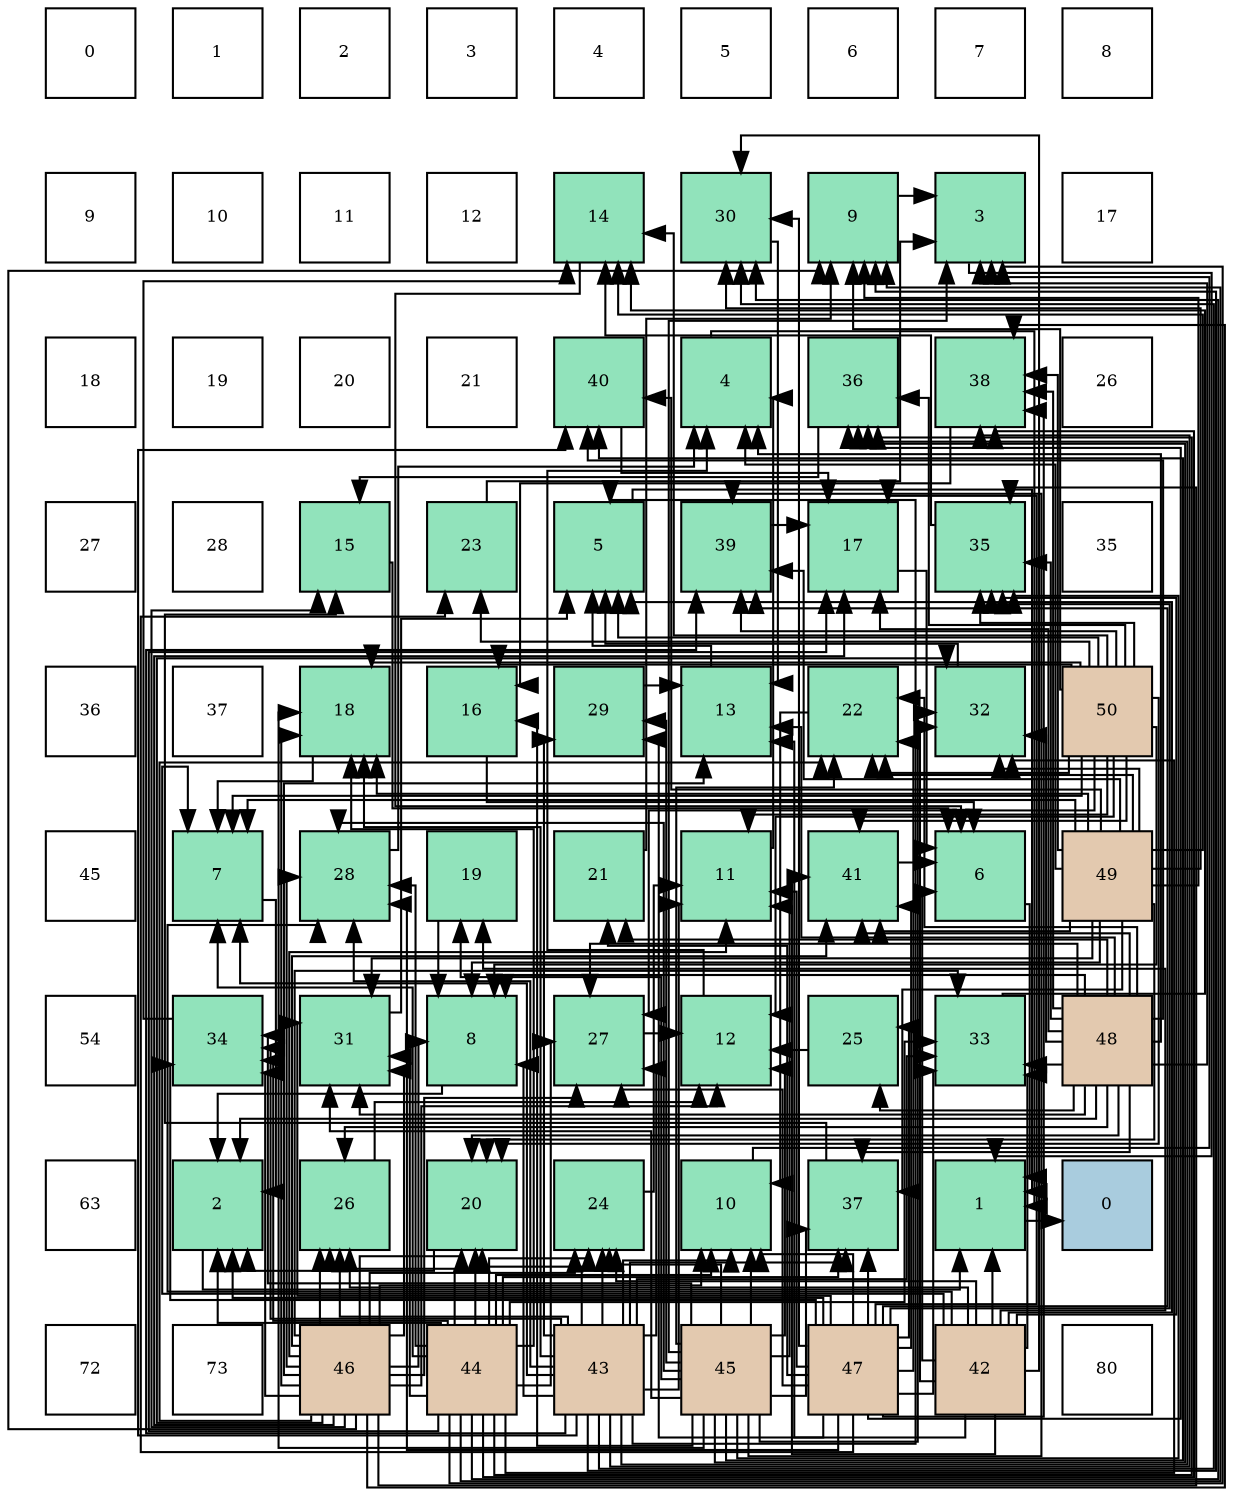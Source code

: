 digraph layout{
 rankdir=TB;
 splines=ortho;
 node [style=filled shape=square fixedsize=true width=0.6];
0[label="0", fontsize=8, fillcolor="#ffffff"];
1[label="1", fontsize=8, fillcolor="#ffffff"];
2[label="2", fontsize=8, fillcolor="#ffffff"];
3[label="3", fontsize=8, fillcolor="#ffffff"];
4[label="4", fontsize=8, fillcolor="#ffffff"];
5[label="5", fontsize=8, fillcolor="#ffffff"];
6[label="6", fontsize=8, fillcolor="#ffffff"];
7[label="7", fontsize=8, fillcolor="#ffffff"];
8[label="8", fontsize=8, fillcolor="#ffffff"];
9[label="9", fontsize=8, fillcolor="#ffffff"];
10[label="10", fontsize=8, fillcolor="#ffffff"];
11[label="11", fontsize=8, fillcolor="#ffffff"];
12[label="12", fontsize=8, fillcolor="#ffffff"];
13[label="14", fontsize=8, fillcolor="#91e3bb"];
14[label="30", fontsize=8, fillcolor="#91e3bb"];
15[label="9", fontsize=8, fillcolor="#91e3bb"];
16[label="3", fontsize=8, fillcolor="#91e3bb"];
17[label="17", fontsize=8, fillcolor="#ffffff"];
18[label="18", fontsize=8, fillcolor="#ffffff"];
19[label="19", fontsize=8, fillcolor="#ffffff"];
20[label="20", fontsize=8, fillcolor="#ffffff"];
21[label="21", fontsize=8, fillcolor="#ffffff"];
22[label="40", fontsize=8, fillcolor="#91e3bb"];
23[label="4", fontsize=8, fillcolor="#91e3bb"];
24[label="36", fontsize=8, fillcolor="#91e3bb"];
25[label="38", fontsize=8, fillcolor="#91e3bb"];
26[label="26", fontsize=8, fillcolor="#ffffff"];
27[label="27", fontsize=8, fillcolor="#ffffff"];
28[label="28", fontsize=8, fillcolor="#ffffff"];
29[label="15", fontsize=8, fillcolor="#91e3bb"];
30[label="23", fontsize=8, fillcolor="#91e3bb"];
31[label="5", fontsize=8, fillcolor="#91e3bb"];
32[label="39", fontsize=8, fillcolor="#91e3bb"];
33[label="17", fontsize=8, fillcolor="#91e3bb"];
34[label="35", fontsize=8, fillcolor="#91e3bb"];
35[label="35", fontsize=8, fillcolor="#ffffff"];
36[label="36", fontsize=8, fillcolor="#ffffff"];
37[label="37", fontsize=8, fillcolor="#ffffff"];
38[label="18", fontsize=8, fillcolor="#91e3bb"];
39[label="16", fontsize=8, fillcolor="#91e3bb"];
40[label="29", fontsize=8, fillcolor="#91e3bb"];
41[label="13", fontsize=8, fillcolor="#91e3bb"];
42[label="22", fontsize=8, fillcolor="#91e3bb"];
43[label="32", fontsize=8, fillcolor="#91e3bb"];
44[label="50", fontsize=8, fillcolor="#e3c9af"];
45[label="45", fontsize=8, fillcolor="#ffffff"];
46[label="7", fontsize=8, fillcolor="#91e3bb"];
47[label="28", fontsize=8, fillcolor="#91e3bb"];
48[label="19", fontsize=8, fillcolor="#91e3bb"];
49[label="21", fontsize=8, fillcolor="#91e3bb"];
50[label="11", fontsize=8, fillcolor="#91e3bb"];
51[label="41", fontsize=8, fillcolor="#91e3bb"];
52[label="6", fontsize=8, fillcolor="#91e3bb"];
53[label="49", fontsize=8, fillcolor="#e3c9af"];
54[label="54", fontsize=8, fillcolor="#ffffff"];
55[label="34", fontsize=8, fillcolor="#91e3bb"];
56[label="31", fontsize=8, fillcolor="#91e3bb"];
57[label="8", fontsize=8, fillcolor="#91e3bb"];
58[label="27", fontsize=8, fillcolor="#91e3bb"];
59[label="12", fontsize=8, fillcolor="#91e3bb"];
60[label="25", fontsize=8, fillcolor="#91e3bb"];
61[label="33", fontsize=8, fillcolor="#91e3bb"];
62[label="48", fontsize=8, fillcolor="#e3c9af"];
63[label="63", fontsize=8, fillcolor="#ffffff"];
64[label="2", fontsize=8, fillcolor="#91e3bb"];
65[label="26", fontsize=8, fillcolor="#91e3bb"];
66[label="20", fontsize=8, fillcolor="#91e3bb"];
67[label="24", fontsize=8, fillcolor="#91e3bb"];
68[label="10", fontsize=8, fillcolor="#91e3bb"];
69[label="37", fontsize=8, fillcolor="#91e3bb"];
70[label="1", fontsize=8, fillcolor="#91e3bb"];
71[label="0", fontsize=8, fillcolor="#a9ccde"];
72[label="72", fontsize=8, fillcolor="#ffffff"];
73[label="73", fontsize=8, fillcolor="#ffffff"];
74[label="46", fontsize=8, fillcolor="#e3c9af"];
75[label="44", fontsize=8, fillcolor="#e3c9af"];
76[label="43", fontsize=8, fillcolor="#e3c9af"];
77[label="45", fontsize=8, fillcolor="#e3c9af"];
78[label="47", fontsize=8, fillcolor="#e3c9af"];
79[label="42", fontsize=8, fillcolor="#e3c9af"];
80[label="80", fontsize=8, fillcolor="#ffffff"];
edge [constraint=false, style=vis];70 -> 71;
64 -> 70;
16 -> 70;
23 -> 70;
31 -> 70;
52 -> 70;
46 -> 64;
57 -> 64;
15 -> 16;
68 -> 16;
50 -> 23;
59 -> 23;
41 -> 31;
13 -> 52;
29 -> 52;
39 -> 52;
33 -> 52;
38 -> 46;
48 -> 57;
66 -> 64;
49 -> 15;
42 -> 68;
30 -> 16;
67 -> 50;
60 -> 59;
65 -> 59;
58 -> 59;
47 -> 23;
40 -> 41;
14 -> 41;
56 -> 31;
43 -> 31;
61 -> 13;
55 -> 13;
34 -> 13;
24 -> 29;
69 -> 29;
25 -> 39;
32 -> 33;
22 -> 33;
51 -> 52;
79 -> 70;
79 -> 31;
79 -> 52;
79 -> 46;
79 -> 50;
79 -> 41;
79 -> 48;
79 -> 67;
79 -> 65;
79 -> 47;
79 -> 14;
79 -> 43;
79 -> 61;
79 -> 34;
76 -> 31;
76 -> 46;
76 -> 57;
76 -> 15;
76 -> 68;
76 -> 50;
76 -> 38;
76 -> 66;
76 -> 67;
76 -> 65;
76 -> 58;
76 -> 47;
76 -> 40;
76 -> 14;
76 -> 61;
76 -> 55;
76 -> 24;
76 -> 69;
76 -> 25;
76 -> 32;
76 -> 22;
75 -> 64;
75 -> 16;
75 -> 46;
75 -> 15;
75 -> 68;
75 -> 33;
75 -> 38;
75 -> 66;
75 -> 67;
75 -> 65;
75 -> 58;
75 -> 47;
75 -> 14;
75 -> 56;
75 -> 43;
75 -> 61;
75 -> 55;
75 -> 24;
75 -> 69;
75 -> 25;
77 -> 16;
77 -> 68;
77 -> 59;
77 -> 39;
77 -> 38;
77 -> 48;
77 -> 42;
77 -> 67;
77 -> 47;
77 -> 40;
77 -> 56;
77 -> 43;
77 -> 55;
77 -> 34;
77 -> 24;
77 -> 69;
77 -> 32;
77 -> 22;
77 -> 51;
74 -> 57;
74 -> 15;
74 -> 68;
74 -> 50;
74 -> 59;
74 -> 41;
74 -> 29;
74 -> 33;
74 -> 38;
74 -> 66;
74 -> 42;
74 -> 67;
74 -> 65;
74 -> 58;
74 -> 47;
74 -> 56;
74 -> 43;
74 -> 61;
74 -> 55;
74 -> 34;
74 -> 25;
74 -> 51;
78 -> 64;
78 -> 68;
78 -> 50;
78 -> 33;
78 -> 49;
78 -> 42;
78 -> 30;
78 -> 60;
78 -> 58;
78 -> 47;
78 -> 40;
78 -> 14;
78 -> 56;
78 -> 61;
78 -> 55;
78 -> 34;
78 -> 24;
78 -> 69;
78 -> 25;
78 -> 32;
78 -> 51;
62 -> 64;
62 -> 16;
62 -> 23;
62 -> 57;
62 -> 41;
62 -> 33;
62 -> 66;
62 -> 49;
62 -> 42;
62 -> 60;
62 -> 65;
62 -> 58;
62 -> 56;
62 -> 43;
62 -> 61;
62 -> 34;
62 -> 69;
62 -> 25;
62 -> 22;
62 -> 51;
53 -> 23;
53 -> 46;
53 -> 57;
53 -> 15;
53 -> 13;
53 -> 38;
53 -> 66;
53 -> 42;
53 -> 14;
53 -> 56;
53 -> 43;
53 -> 69;
53 -> 25;
53 -> 32;
53 -> 22;
53 -> 51;
44 -> 31;
44 -> 46;
44 -> 57;
44 -> 15;
44 -> 50;
44 -> 59;
44 -> 13;
44 -> 39;
44 -> 38;
44 -> 66;
44 -> 42;
44 -> 30;
44 -> 58;
44 -> 34;
44 -> 24;
44 -> 32;
44 -> 51;
edge [constraint=true, style=invis];
0 -> 9 -> 18 -> 27 -> 36 -> 45 -> 54 -> 63 -> 72;
1 -> 10 -> 19 -> 28 -> 37 -> 46 -> 55 -> 64 -> 73;
2 -> 11 -> 20 -> 29 -> 38 -> 47 -> 56 -> 65 -> 74;
3 -> 12 -> 21 -> 30 -> 39 -> 48 -> 57 -> 66 -> 75;
4 -> 13 -> 22 -> 31 -> 40 -> 49 -> 58 -> 67 -> 76;
5 -> 14 -> 23 -> 32 -> 41 -> 50 -> 59 -> 68 -> 77;
6 -> 15 -> 24 -> 33 -> 42 -> 51 -> 60 -> 69 -> 78;
7 -> 16 -> 25 -> 34 -> 43 -> 52 -> 61 -> 70 -> 79;
8 -> 17 -> 26 -> 35 -> 44 -> 53 -> 62 -> 71 -> 80;
rank = same {0 -> 1 -> 2 -> 3 -> 4 -> 5 -> 6 -> 7 -> 8};
rank = same {9 -> 10 -> 11 -> 12 -> 13 -> 14 -> 15 -> 16 -> 17};
rank = same {18 -> 19 -> 20 -> 21 -> 22 -> 23 -> 24 -> 25 -> 26};
rank = same {27 -> 28 -> 29 -> 30 -> 31 -> 32 -> 33 -> 34 -> 35};
rank = same {36 -> 37 -> 38 -> 39 -> 40 -> 41 -> 42 -> 43 -> 44};
rank = same {45 -> 46 -> 47 -> 48 -> 49 -> 50 -> 51 -> 52 -> 53};
rank = same {54 -> 55 -> 56 -> 57 -> 58 -> 59 -> 60 -> 61 -> 62};
rank = same {63 -> 64 -> 65 -> 66 -> 67 -> 68 -> 69 -> 70 -> 71};
rank = same {72 -> 73 -> 74 -> 75 -> 76 -> 77 -> 78 -> 79 -> 80};
}
